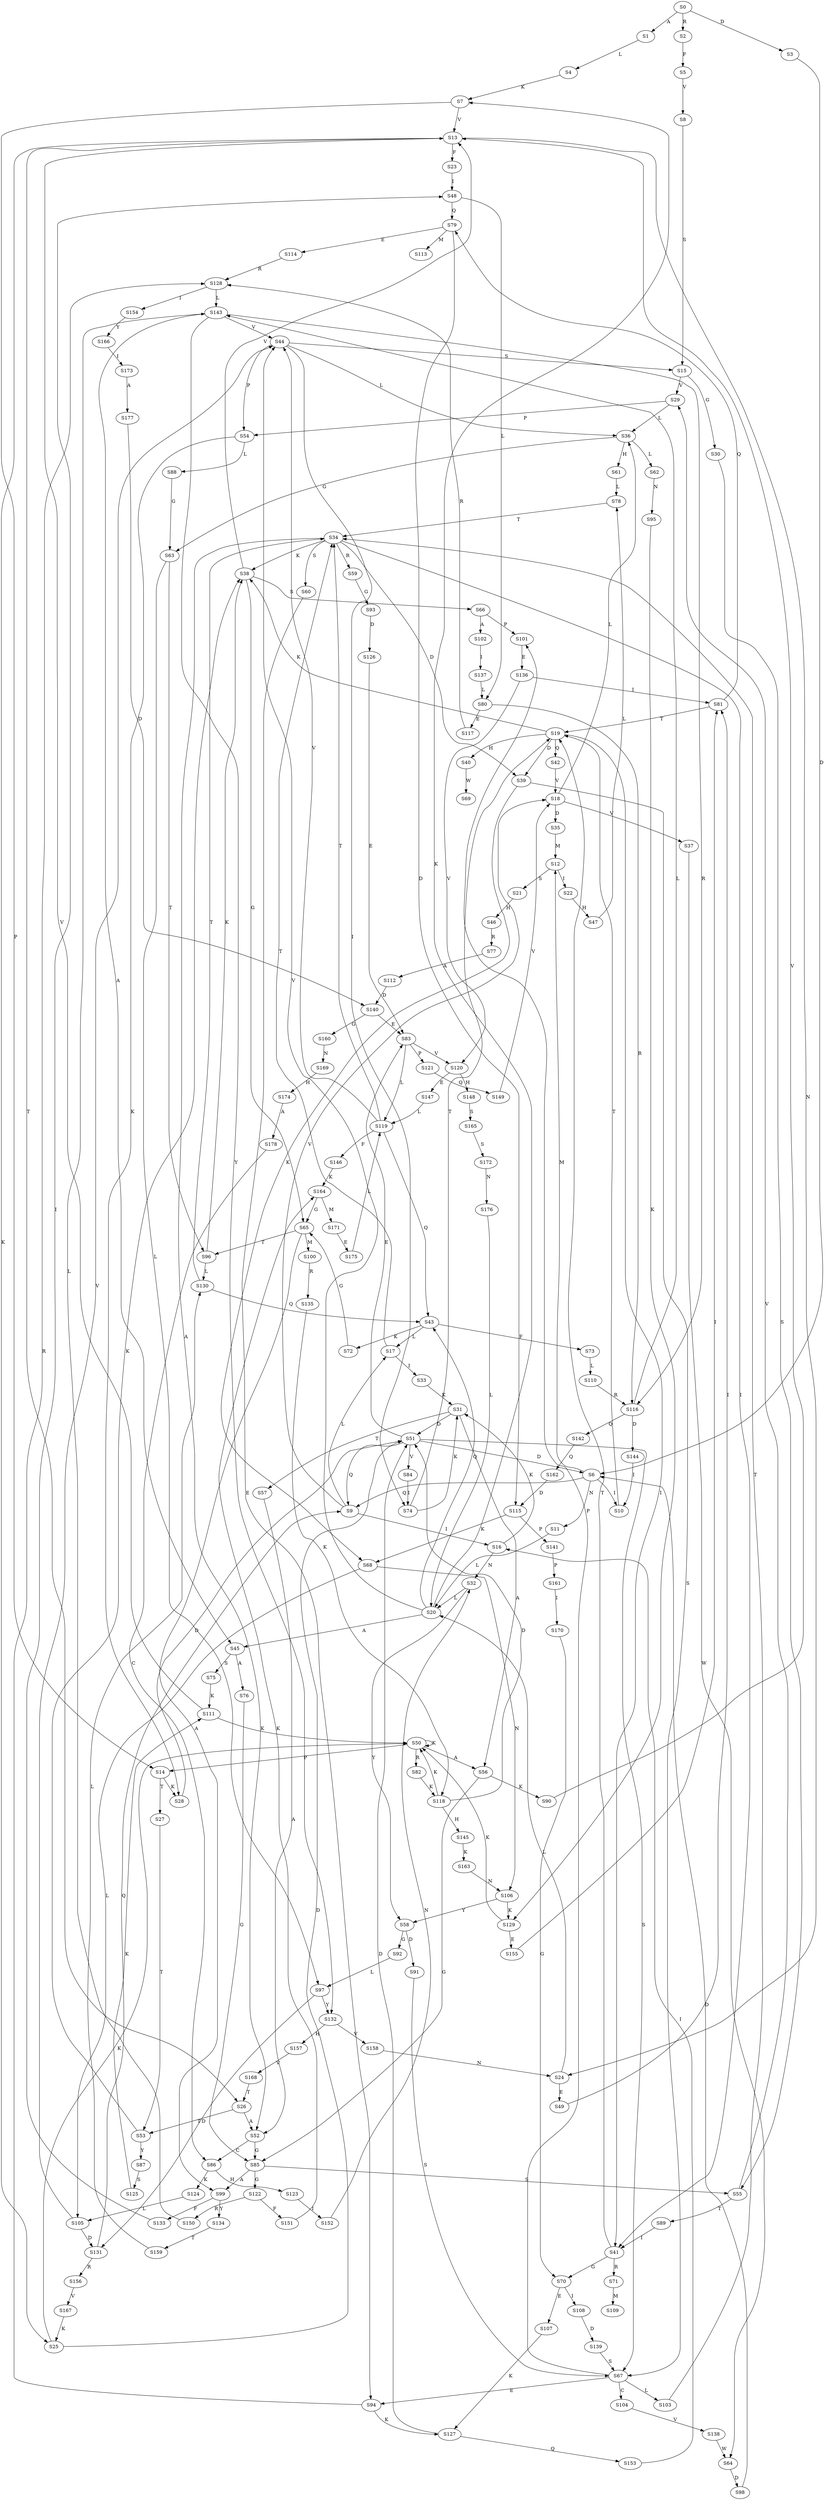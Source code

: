 strict digraph  {
	S0 -> S1 [ label = A ];
	S0 -> S2 [ label = R ];
	S0 -> S3 [ label = D ];
	S1 -> S4 [ label = L ];
	S2 -> S5 [ label = F ];
	S3 -> S6 [ label = D ];
	S4 -> S7 [ label = K ];
	S5 -> S8 [ label = V ];
	S6 -> S9 [ label = Q ];
	S6 -> S10 [ label = I ];
	S6 -> S11 [ label = N ];
	S6 -> S12 [ label = M ];
	S7 -> S13 [ label = V ];
	S7 -> S14 [ label = P ];
	S8 -> S15 [ label = S ];
	S9 -> S16 [ label = I ];
	S9 -> S17 [ label = L ];
	S9 -> S18 [ label = V ];
	S10 -> S19 [ label = T ];
	S11 -> S20 [ label = L ];
	S12 -> S21 [ label = S ];
	S12 -> S22 [ label = I ];
	S13 -> S23 [ label = F ];
	S13 -> S24 [ label = N ];
	S13 -> S25 [ label = K ];
	S13 -> S26 [ label = T ];
	S14 -> S27 [ label = T ];
	S14 -> S28 [ label = K ];
	S15 -> S29 [ label = V ];
	S15 -> S30 [ label = G ];
	S16 -> S31 [ label = K ];
	S16 -> S32 [ label = N ];
	S17 -> S33 [ label = I ];
	S17 -> S34 [ label = T ];
	S18 -> S35 [ label = D ];
	S18 -> S36 [ label = L ];
	S18 -> S37 [ label = V ];
	S19 -> S38 [ label = K ];
	S19 -> S39 [ label = D ];
	S19 -> S40 [ label = H ];
	S19 -> S41 [ label = I ];
	S19 -> S42 [ label = Q ];
	S20 -> S43 [ label = Q ];
	S20 -> S44 [ label = V ];
	S20 -> S45 [ label = A ];
	S20 -> S7 [ label = K ];
	S21 -> S46 [ label = H ];
	S22 -> S47 [ label = H ];
	S23 -> S48 [ label = I ];
	S24 -> S49 [ label = E ];
	S24 -> S20 [ label = L ];
	S25 -> S50 [ label = K ];
	S25 -> S51 [ label = D ];
	S26 -> S52 [ label = A ];
	S26 -> S53 [ label = T ];
	S27 -> S53 [ label = T ];
	S28 -> S51 [ label = D ];
	S29 -> S54 [ label = P ];
	S29 -> S36 [ label = L ];
	S30 -> S55 [ label = S ];
	S31 -> S56 [ label = A ];
	S31 -> S51 [ label = D ];
	S31 -> S57 [ label = T ];
	S32 -> S58 [ label = Y ];
	S32 -> S20 [ label = L ];
	S33 -> S31 [ label = K ];
	S34 -> S38 [ label = K ];
	S34 -> S41 [ label = I ];
	S34 -> S59 [ label = R ];
	S34 -> S60 [ label = S ];
	S34 -> S52 [ label = A ];
	S34 -> S39 [ label = D ];
	S35 -> S12 [ label = M ];
	S36 -> S61 [ label = H ];
	S36 -> S62 [ label = L ];
	S36 -> S63 [ label = G ];
	S37 -> S64 [ label = W ];
	S38 -> S13 [ label = V ];
	S38 -> S65 [ label = G ];
	S38 -> S66 [ label = S ];
	S39 -> S67 [ label = S ];
	S39 -> S68 [ label = K ];
	S40 -> S69 [ label = W ];
	S41 -> S19 [ label = T ];
	S41 -> S70 [ label = G ];
	S41 -> S71 [ label = R ];
	S42 -> S18 [ label = V ];
	S43 -> S72 [ label = K ];
	S43 -> S73 [ label = F ];
	S43 -> S17 [ label = L ];
	S44 -> S36 [ label = L ];
	S44 -> S54 [ label = P ];
	S44 -> S74 [ label = I ];
	S44 -> S15 [ label = S ];
	S45 -> S75 [ label = S ];
	S45 -> S76 [ label = A ];
	S46 -> S77 [ label = R ];
	S47 -> S78 [ label = L ];
	S48 -> S79 [ label = Q ];
	S48 -> S80 [ label = L ];
	S49 -> S81 [ label = I ];
	S50 -> S56 [ label = A ];
	S50 -> S82 [ label = R ];
	S50 -> S50 [ label = K ];
	S50 -> S14 [ label = P ];
	S51 -> S9 [ label = Q ];
	S51 -> S83 [ label = E ];
	S51 -> S67 [ label = S ];
	S51 -> S6 [ label = D ];
	S51 -> S84 [ label = V ];
	S52 -> S85 [ label = G ];
	S52 -> S86 [ label = C ];
	S53 -> S87 [ label = Y ];
	S53 -> S38 [ label = K ];
	S54 -> S28 [ label = K ];
	S54 -> S88 [ label = L ];
	S55 -> S89 [ label = T ];
	S55 -> S29 [ label = V ];
	S56 -> S90 [ label = K ];
	S56 -> S85 [ label = G ];
	S57 -> S52 [ label = A ];
	S58 -> S91 [ label = D ];
	S58 -> S92 [ label = G ];
	S59 -> S93 [ label = G ];
	S60 -> S94 [ label = E ];
	S61 -> S78 [ label = L ];
	S62 -> S95 [ label = N ];
	S63 -> S96 [ label = T ];
	S63 -> S97 [ label = L ];
	S64 -> S98 [ label = D ];
	S65 -> S96 [ label = T ];
	S65 -> S99 [ label = A ];
	S65 -> S100 [ label = M ];
	S66 -> S101 [ label = P ];
	S66 -> S102 [ label = A ];
	S67 -> S101 [ label = P ];
	S67 -> S103 [ label = L ];
	S67 -> S104 [ label = C ];
	S67 -> S94 [ label = E ];
	S68 -> S105 [ label = L ];
	S68 -> S106 [ label = N ];
	S70 -> S107 [ label = E ];
	S70 -> S108 [ label = I ];
	S71 -> S109 [ label = M ];
	S72 -> S65 [ label = G ];
	S73 -> S110 [ label = L ];
	S74 -> S19 [ label = T ];
	S74 -> S31 [ label = K ];
	S75 -> S111 [ label = K ];
	S76 -> S85 [ label = G ];
	S77 -> S112 [ label = A ];
	S78 -> S34 [ label = T ];
	S79 -> S113 [ label = M ];
	S79 -> S114 [ label = E ];
	S79 -> S115 [ label = D ];
	S80 -> S116 [ label = R ];
	S80 -> S117 [ label = E ];
	S81 -> S19 [ label = T ];
	S81 -> S79 [ label = Q ];
	S82 -> S118 [ label = K ];
	S83 -> S119 [ label = L ];
	S83 -> S120 [ label = V ];
	S83 -> S121 [ label = P ];
	S84 -> S74 [ label = I ];
	S85 -> S122 [ label = G ];
	S85 -> S99 [ label = A ];
	S85 -> S55 [ label = S ];
	S86 -> S123 [ label = H ];
	S86 -> S124 [ label = K ];
	S87 -> S125 [ label = S ];
	S88 -> S63 [ label = G ];
	S89 -> S41 [ label = I ];
	S90 -> S13 [ label = V ];
	S91 -> S67 [ label = S ];
	S92 -> S97 [ label = L ];
	S93 -> S126 [ label = D ];
	S94 -> S127 [ label = K ];
	S94 -> S128 [ label = R ];
	S95 -> S129 [ label = K ];
	S96 -> S130 [ label = L ];
	S96 -> S38 [ label = K ];
	S97 -> S131 [ label = D ];
	S97 -> S132 [ label = Y ];
	S98 -> S6 [ label = D ];
	S99 -> S133 [ label = F ];
	S99 -> S134 [ label = Y ];
	S100 -> S135 [ label = R ];
	S101 -> S136 [ label = E ];
	S102 -> S137 [ label = I ];
	S103 -> S34 [ label = T ];
	S104 -> S138 [ label = V ];
	S105 -> S131 [ label = D ];
	S105 -> S44 [ label = V ];
	S106 -> S129 [ label = K ];
	S106 -> S58 [ label = Y ];
	S107 -> S127 [ label = K ];
	S108 -> S139 [ label = D ];
	S110 -> S116 [ label = R ];
	S111 -> S50 [ label = K ];
	S111 -> S13 [ label = V ];
	S112 -> S140 [ label = D ];
	S114 -> S128 [ label = R ];
	S115 -> S141 [ label = P ];
	S115 -> S68 [ label = K ];
	S116 -> S142 [ label = Q ];
	S116 -> S143 [ label = L ];
	S116 -> S144 [ label = D ];
	S117 -> S128 [ label = R ];
	S118 -> S50 [ label = K ];
	S118 -> S145 [ label = H ];
	S118 -> S51 [ label = D ];
	S119 -> S34 [ label = T ];
	S119 -> S43 [ label = Q ];
	S119 -> S44 [ label = V ];
	S119 -> S146 [ label = F ];
	S120 -> S147 [ label = E ];
	S120 -> S148 [ label = H ];
	S121 -> S149 [ label = Q ];
	S122 -> S150 [ label = R ];
	S122 -> S151 [ label = F ];
	S123 -> S152 [ label = I ];
	S124 -> S105 [ label = L ];
	S125 -> S111 [ label = K ];
	S126 -> S83 [ label = E ];
	S127 -> S51 [ label = D ];
	S127 -> S153 [ label = Q ];
	S128 -> S143 [ label = L ];
	S128 -> S154 [ label = I ];
	S129 -> S50 [ label = K ];
	S129 -> S155 [ label = E ];
	S130 -> S34 [ label = T ];
	S130 -> S43 [ label = Q ];
	S131 -> S156 [ label = R ];
	S131 -> S9 [ label = Q ];
	S132 -> S157 [ label = H ];
	S132 -> S158 [ label = V ];
	S133 -> S48 [ label = I ];
	S134 -> S159 [ label = T ];
	S135 -> S118 [ label = K ];
	S136 -> S120 [ label = V ];
	S136 -> S81 [ label = I ];
	S137 -> S80 [ label = L ];
	S138 -> S64 [ label = W ];
	S139 -> S67 [ label = S ];
	S140 -> S160 [ label = G ];
	S140 -> S83 [ label = E ];
	S141 -> S161 [ label = P ];
	S142 -> S162 [ label = Q ];
	S143 -> S44 [ label = V ];
	S143 -> S116 [ label = R ];
	S143 -> S45 [ label = A ];
	S143 -> S132 [ label = Y ];
	S144 -> S10 [ label = I ];
	S145 -> S163 [ label = K ];
	S146 -> S164 [ label = K ];
	S147 -> S119 [ label = L ];
	S148 -> S165 [ label = S ];
	S149 -> S18 [ label = V ];
	S150 -> S143 [ label = L ];
	S151 -> S164 [ label = K ];
	S152 -> S32 [ label = N ];
	S153 -> S16 [ label = I ];
	S154 -> S166 [ label = Y ];
	S155 -> S81 [ label = I ];
	S156 -> S167 [ label = V ];
	S157 -> S168 [ label = V ];
	S158 -> S24 [ label = N ];
	S159 -> S130 [ label = L ];
	S160 -> S169 [ label = N ];
	S161 -> S170 [ label = I ];
	S162 -> S115 [ label = D ];
	S163 -> S106 [ label = N ];
	S164 -> S65 [ label = G ];
	S164 -> S171 [ label = M ];
	S165 -> S172 [ label = S ];
	S166 -> S173 [ label = I ];
	S167 -> S25 [ label = K ];
	S168 -> S26 [ label = T ];
	S169 -> S174 [ label = H ];
	S170 -> S70 [ label = G ];
	S171 -> S175 [ label = E ];
	S172 -> S176 [ label = N ];
	S173 -> S177 [ label = A ];
	S174 -> S178 [ label = A ];
	S175 -> S119 [ label = L ];
	S176 -> S20 [ label = L ];
	S177 -> S140 [ label = D ];
	S178 -> S86 [ label = C ];
}
